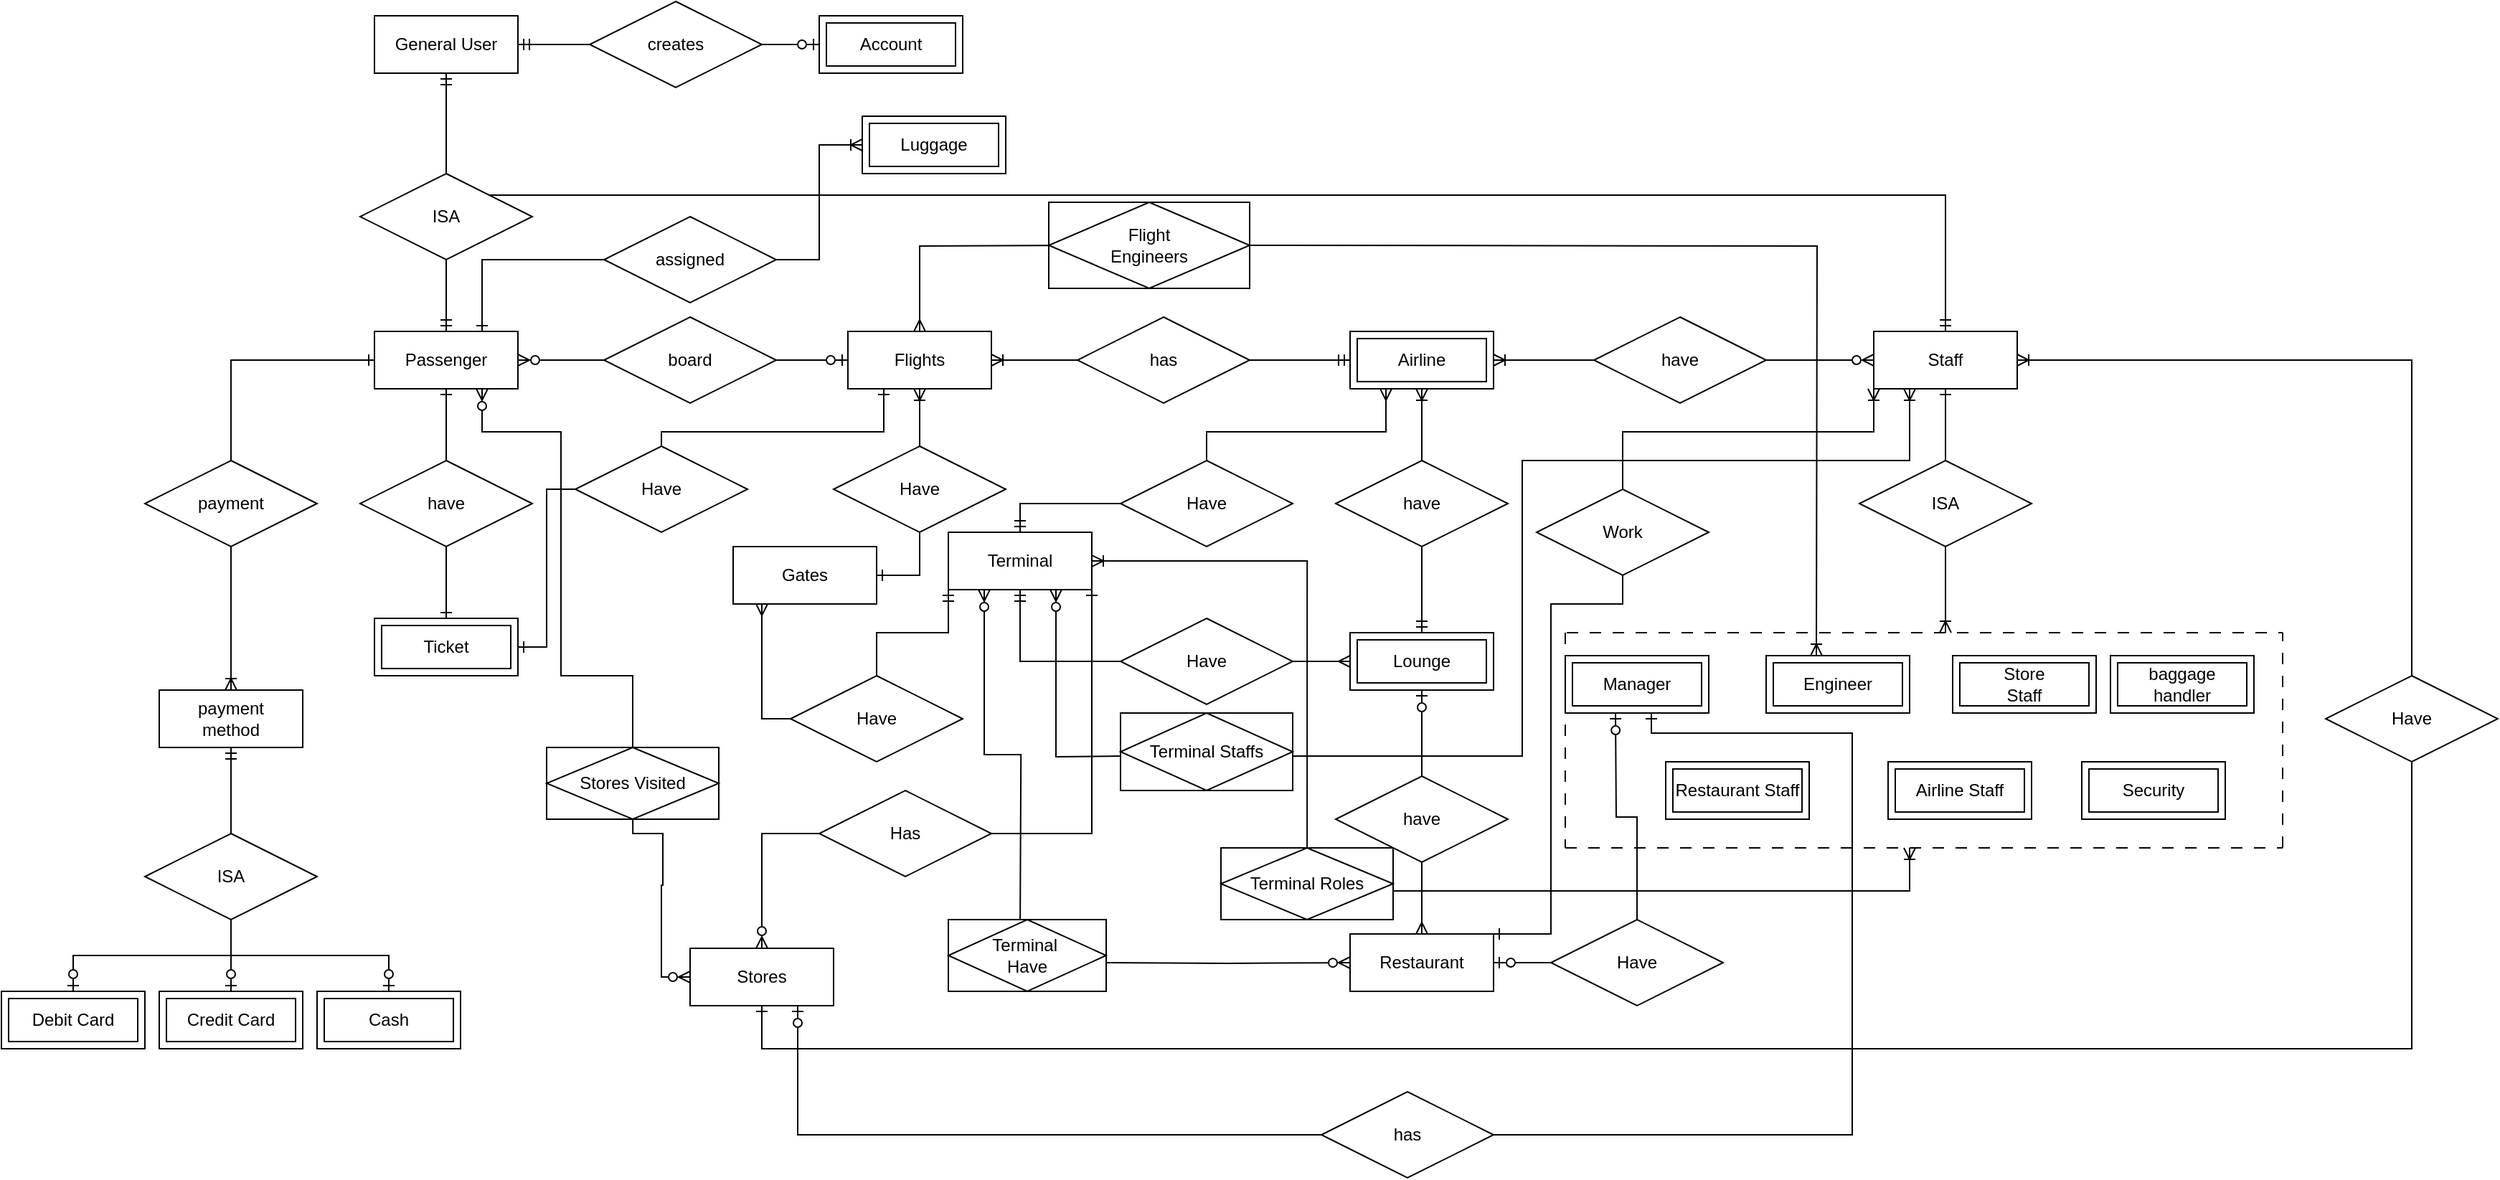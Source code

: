 <mxfile version="23.1.5" type="device">
  <diagram id="R2lEEEUBdFMjLlhIrx00" name="Page-1">
    <mxGraphModel dx="2284" dy="836" grid="1" gridSize="10" guides="1" tooltips="1" connect="1" arrows="1" fold="1" page="1" pageScale="1" pageWidth="850" pageHeight="1100" math="0" shadow="0" extFonts="Permanent Marker^https://fonts.googleapis.com/css?family=Permanent+Marker">
      <root>
        <mxCell id="0" />
        <mxCell id="1" parent="0" />
        <mxCell id="1kaRo6-smUg09pq-DXEL-1" value="General User" style="whiteSpace=wrap;html=1;align=center;" parent="1" vertex="1">
          <mxGeometry x="130" y="100" width="100" height="40" as="geometry" />
        </mxCell>
        <mxCell id="1kaRo6-smUg09pq-DXEL-4" style="edgeStyle=orthogonalEdgeStyle;rounded=0;orthogonalLoop=1;jettySize=auto;html=1;entryX=0;entryY=0.5;entryDx=0;entryDy=0;endArrow=ERzeroToOne;endFill=0;" parent="1" source="1kaRo6-smUg09pq-DXEL-2" target="1kaRo6-smUg09pq-DXEL-3" edge="1">
          <mxGeometry relative="1" as="geometry" />
        </mxCell>
        <mxCell id="1kaRo6-smUg09pq-DXEL-5" style="edgeStyle=orthogonalEdgeStyle;rounded=0;orthogonalLoop=1;jettySize=auto;html=1;endArrow=ERmandOne;endFill=0;" parent="1" source="1kaRo6-smUg09pq-DXEL-2" target="1kaRo6-smUg09pq-DXEL-1" edge="1">
          <mxGeometry relative="1" as="geometry" />
        </mxCell>
        <mxCell id="1kaRo6-smUg09pq-DXEL-2" value="creates" style="shape=rhombus;perimeter=rhombusPerimeter;whiteSpace=wrap;html=1;align=center;" parent="1" vertex="1">
          <mxGeometry x="280" y="90" width="120" height="60" as="geometry" />
        </mxCell>
        <mxCell id="1kaRo6-smUg09pq-DXEL-3" value="Account" style="shape=ext;margin=3;double=1;whiteSpace=wrap;html=1;align=center;" parent="1" vertex="1">
          <mxGeometry x="440" y="100" width="100" height="40" as="geometry" />
        </mxCell>
        <mxCell id="1kaRo6-smUg09pq-DXEL-8" style="edgeStyle=orthogonalEdgeStyle;rounded=0;orthogonalLoop=1;jettySize=auto;html=1;entryX=0.5;entryY=1;entryDx=0;entryDy=0;endArrow=ERmandOne;endFill=0;" parent="1" source="1kaRo6-smUg09pq-DXEL-6" target="1kaRo6-smUg09pq-DXEL-1" edge="1">
          <mxGeometry relative="1" as="geometry" />
        </mxCell>
        <mxCell id="1kaRo6-smUg09pq-DXEL-9" style="edgeStyle=orthogonalEdgeStyle;rounded=0;orthogonalLoop=1;jettySize=auto;html=1;entryX=0.5;entryY=0;entryDx=0;entryDy=0;endArrow=ERmandOne;endFill=0;" parent="1" source="1kaRo6-smUg09pq-DXEL-6" target="1kaRo6-smUg09pq-DXEL-7" edge="1">
          <mxGeometry relative="1" as="geometry" />
        </mxCell>
        <mxCell id="pNier6nQXMxlp8LnyIrU-92" style="edgeStyle=orthogonalEdgeStyle;rounded=0;orthogonalLoop=1;jettySize=auto;html=1;entryX=0.5;entryY=0;entryDx=0;entryDy=0;endArrow=ERmandOne;endFill=0;exitX=1;exitY=0;exitDx=0;exitDy=0;" parent="1" source="1kaRo6-smUg09pq-DXEL-6" target="pNier6nQXMxlp8LnyIrU-38" edge="1">
          <mxGeometry relative="1" as="geometry" />
        </mxCell>
        <mxCell id="1kaRo6-smUg09pq-DXEL-6" value="ISA" style="shape=rhombus;perimeter=rhombusPerimeter;whiteSpace=wrap;html=1;align=center;" parent="1" vertex="1">
          <mxGeometry x="120" y="210" width="120" height="60" as="geometry" />
        </mxCell>
        <mxCell id="1kaRo6-smUg09pq-DXEL-7" value="Passenger" style="whiteSpace=wrap;html=1;align=center;" parent="1" vertex="1">
          <mxGeometry x="130" y="320" width="100" height="40" as="geometry" />
        </mxCell>
        <mxCell id="pNier6nQXMxlp8LnyIrU-7" style="edgeStyle=orthogonalEdgeStyle;rounded=0;orthogonalLoop=1;jettySize=auto;html=1;entryX=0.5;entryY=0;entryDx=0;entryDy=0;endArrow=ERone;endFill=0;" parent="1" source="pNier6nQXMxlp8LnyIrU-4" target="0zgWi_-FAmYGlkSNazu4-1" edge="1">
          <mxGeometry relative="1" as="geometry">
            <mxPoint x="180" y="520" as="targetPoint" />
          </mxGeometry>
        </mxCell>
        <mxCell id="pNier6nQXMxlp8LnyIrU-8" value="" style="edgeStyle=orthogonalEdgeStyle;rounded=0;orthogonalLoop=1;jettySize=auto;html=1;endArrow=ERone;endFill=0;" parent="1" source="pNier6nQXMxlp8LnyIrU-4" target="1kaRo6-smUg09pq-DXEL-7" edge="1">
          <mxGeometry relative="1" as="geometry" />
        </mxCell>
        <mxCell id="pNier6nQXMxlp8LnyIrU-4" value="have" style="shape=rhombus;perimeter=rhombusPerimeter;whiteSpace=wrap;html=1;align=center;" parent="1" vertex="1">
          <mxGeometry x="120" y="410" width="120" height="60" as="geometry" />
        </mxCell>
        <mxCell id="pNier6nQXMxlp8LnyIrU-12" style="edgeStyle=orthogonalEdgeStyle;rounded=0;orthogonalLoop=1;jettySize=auto;html=1;endArrow=ERzeroToMany;endFill=0;" parent="1" source="pNier6nQXMxlp8LnyIrU-9" target="1kaRo6-smUg09pq-DXEL-7" edge="1">
          <mxGeometry relative="1" as="geometry" />
        </mxCell>
        <mxCell id="pNier6nQXMxlp8LnyIrU-13" style="edgeStyle=orthogonalEdgeStyle;rounded=0;orthogonalLoop=1;jettySize=auto;html=1;endArrow=ERzeroToOne;endFill=0;" parent="1" source="pNier6nQXMxlp8LnyIrU-9" target="pNier6nQXMxlp8LnyIrU-10" edge="1">
          <mxGeometry relative="1" as="geometry" />
        </mxCell>
        <mxCell id="pNier6nQXMxlp8LnyIrU-9" value="board" style="shape=rhombus;perimeter=rhombusPerimeter;whiteSpace=wrap;html=1;align=center;" parent="1" vertex="1">
          <mxGeometry x="290" y="310" width="120" height="60" as="geometry" />
        </mxCell>
        <mxCell id="pNier6nQXMxlp8LnyIrU-10" value="Flights" style="whiteSpace=wrap;html=1;align=center;" parent="1" vertex="1">
          <mxGeometry x="460" y="320" width="100" height="40" as="geometry" />
        </mxCell>
        <mxCell id="pNier6nQXMxlp8LnyIrU-17" style="edgeStyle=orthogonalEdgeStyle;rounded=0;orthogonalLoop=1;jettySize=auto;html=1;entryX=1;entryY=0.5;entryDx=0;entryDy=0;endArrow=ERoneToMany;endFill=0;" parent="1" source="pNier6nQXMxlp8LnyIrU-14" target="pNier6nQXMxlp8LnyIrU-10" edge="1">
          <mxGeometry relative="1" as="geometry" />
        </mxCell>
        <mxCell id="pNier6nQXMxlp8LnyIrU-18" style="edgeStyle=orthogonalEdgeStyle;rounded=0;orthogonalLoop=1;jettySize=auto;html=1;entryX=0;entryY=0.5;entryDx=0;entryDy=0;endArrow=ERmandOne;endFill=0;" parent="1" source="pNier6nQXMxlp8LnyIrU-14" edge="1">
          <mxGeometry relative="1" as="geometry">
            <mxPoint x="810" y="340.0" as="targetPoint" />
          </mxGeometry>
        </mxCell>
        <mxCell id="pNier6nQXMxlp8LnyIrU-14" value="has" style="shape=rhombus;perimeter=rhombusPerimeter;whiteSpace=wrap;html=1;align=center;" parent="1" vertex="1">
          <mxGeometry x="620" y="310" width="120" height="60" as="geometry" />
        </mxCell>
        <mxCell id="pNier6nQXMxlp8LnyIrU-20" value="" style="edgeStyle=orthogonalEdgeStyle;rounded=0;orthogonalLoop=1;jettySize=auto;html=1;endArrow=ERoneToMany;endFill=0;" parent="1" source="pNier6nQXMxlp8LnyIrU-19" edge="1">
          <mxGeometry relative="1" as="geometry">
            <mxPoint x="860" y="360.0" as="targetPoint" />
          </mxGeometry>
        </mxCell>
        <mxCell id="pNier6nQXMxlp8LnyIrU-22" value="" style="edgeStyle=orthogonalEdgeStyle;rounded=0;orthogonalLoop=1;jettySize=auto;html=1;endArrow=ERmandOne;endFill=0;" parent="1" source="pNier6nQXMxlp8LnyIrU-19" edge="1">
          <mxGeometry relative="1" as="geometry">
            <mxPoint x="860" y="530.0" as="targetPoint" />
          </mxGeometry>
        </mxCell>
        <mxCell id="pNier6nQXMxlp8LnyIrU-19" value="have" style="shape=rhombus;perimeter=rhombusPerimeter;whiteSpace=wrap;html=1;align=center;" parent="1" vertex="1">
          <mxGeometry x="800" y="410" width="120" height="60" as="geometry" />
        </mxCell>
        <mxCell id="pNier6nQXMxlp8LnyIrU-40" style="edgeStyle=orthogonalEdgeStyle;rounded=0;orthogonalLoop=1;jettySize=auto;html=1;endArrow=ERoneToMany;endFill=0;" parent="1" source="pNier6nQXMxlp8LnyIrU-37" edge="1">
          <mxGeometry relative="1" as="geometry">
            <mxPoint x="910" y="340.0" as="targetPoint" />
          </mxGeometry>
        </mxCell>
        <mxCell id="pNier6nQXMxlp8LnyIrU-42" style="edgeStyle=orthogonalEdgeStyle;rounded=0;orthogonalLoop=1;jettySize=auto;html=1;entryX=0;entryY=0.5;entryDx=0;entryDy=0;endArrow=ERzeroToMany;endFill=0;" parent="1" source="pNier6nQXMxlp8LnyIrU-37" target="pNier6nQXMxlp8LnyIrU-38" edge="1">
          <mxGeometry relative="1" as="geometry" />
        </mxCell>
        <mxCell id="pNier6nQXMxlp8LnyIrU-37" value="have" style="shape=rhombus;perimeter=rhombusPerimeter;whiteSpace=wrap;html=1;align=center;" parent="1" vertex="1">
          <mxGeometry x="980" y="310" width="120" height="60" as="geometry" />
        </mxCell>
        <mxCell id="pNier6nQXMxlp8LnyIrU-38" value="Staff" style="whiteSpace=wrap;html=1;align=center;" parent="1" vertex="1">
          <mxGeometry x="1175" y="320" width="100" height="40" as="geometry" />
        </mxCell>
        <mxCell id="pNier6nQXMxlp8LnyIrU-48" style="edgeStyle=orthogonalEdgeStyle;rounded=0;orthogonalLoop=1;jettySize=auto;html=1;endArrow=ERone;endFill=0;" parent="1" source="pNier6nQXMxlp8LnyIrU-41" target="pNier6nQXMxlp8LnyIrU-38" edge="1">
          <mxGeometry relative="1" as="geometry" />
        </mxCell>
        <mxCell id="pNier6nQXMxlp8LnyIrU-143" style="edgeStyle=orthogonalEdgeStyle;rounded=0;orthogonalLoop=1;jettySize=auto;html=1;endArrow=ERoneToMany;endFill=0;" parent="1" source="pNier6nQXMxlp8LnyIrU-41" edge="1">
          <mxGeometry relative="1" as="geometry">
            <mxPoint x="1225" y="530" as="targetPoint" />
          </mxGeometry>
        </mxCell>
        <mxCell id="pNier6nQXMxlp8LnyIrU-41" value="ISA" style="shape=rhombus;perimeter=rhombusPerimeter;whiteSpace=wrap;html=1;align=center;" parent="1" vertex="1">
          <mxGeometry x="1165" y="410" width="120" height="60" as="geometry" />
        </mxCell>
        <mxCell id="pNier6nQXMxlp8LnyIrU-65" style="edgeStyle=orthogonalEdgeStyle;rounded=0;orthogonalLoop=1;jettySize=auto;html=1;exitX=0.5;exitY=1;exitDx=0;exitDy=0;" parent="1" edge="1">
          <mxGeometry relative="1" as="geometry">
            <mxPoint x="1280" y="586" as="sourcePoint" />
            <mxPoint x="1280" y="586" as="targetPoint" />
          </mxGeometry>
        </mxCell>
        <mxCell id="pNier6nQXMxlp8LnyIrU-74" value="" style="endArrow=none;html=1;rounded=0;dashed=1;strokeColor=default;strokeWidth=1;dashPattern=8 8;" parent="1" edge="1">
          <mxGeometry relative="1" as="geometry">
            <mxPoint x="961" y="530" as="sourcePoint" />
            <mxPoint x="1460" y="530" as="targetPoint" />
          </mxGeometry>
        </mxCell>
        <mxCell id="pNier6nQXMxlp8LnyIrU-76" value="" style="endArrow=none;html=1;rounded=0;dashed=1;dashPattern=8 8;" parent="1" edge="1">
          <mxGeometry relative="1" as="geometry">
            <mxPoint x="1460" y="680" as="sourcePoint" />
            <mxPoint x="1460" y="530" as="targetPoint" />
          </mxGeometry>
        </mxCell>
        <mxCell id="pNier6nQXMxlp8LnyIrU-79" value="" style="endArrow=none;html=1;rounded=0;dashed=1;dashPattern=8 8;" parent="1" edge="1">
          <mxGeometry relative="1" as="geometry">
            <mxPoint x="960" y="680" as="sourcePoint" />
            <mxPoint x="1460" y="680" as="targetPoint" />
          </mxGeometry>
        </mxCell>
        <mxCell id="pNier6nQXMxlp8LnyIrU-80" value="" style="endArrow=none;html=1;rounded=0;dashed=1;dashPattern=8 8;" parent="1" edge="1">
          <mxGeometry relative="1" as="geometry">
            <mxPoint x="960" y="530" as="sourcePoint" />
            <mxPoint x="960" y="680" as="targetPoint" />
          </mxGeometry>
        </mxCell>
        <mxCell id="pNier6nQXMxlp8LnyIrU-86" value="Restaurant" style="whiteSpace=wrap;html=1;align=center;" parent="1" vertex="1">
          <mxGeometry x="810" y="740" width="100" height="40" as="geometry" />
        </mxCell>
        <mxCell id="pNier6nQXMxlp8LnyIrU-114" style="edgeStyle=orthogonalEdgeStyle;rounded=0;orthogonalLoop=1;jettySize=auto;html=1;entryX=0.5;entryY=1;entryDx=0;entryDy=0;endArrow=ERzeroToOne;endFill=0;" parent="1" source="pNier6nQXMxlp8LnyIrU-87" edge="1">
          <mxGeometry relative="1" as="geometry">
            <mxPoint x="860" y="570.0" as="targetPoint" />
          </mxGeometry>
        </mxCell>
        <mxCell id="pNier6nQXMxlp8LnyIrU-115" style="edgeStyle=orthogonalEdgeStyle;rounded=0;orthogonalLoop=1;jettySize=auto;html=1;entryX=0.5;entryY=0;entryDx=0;entryDy=0;endArrow=ERmany;endFill=0;" parent="1" source="pNier6nQXMxlp8LnyIrU-87" target="pNier6nQXMxlp8LnyIrU-86" edge="1">
          <mxGeometry relative="1" as="geometry" />
        </mxCell>
        <mxCell id="pNier6nQXMxlp8LnyIrU-87" value="have" style="shape=rhombus;perimeter=rhombusPerimeter;whiteSpace=wrap;html=1;align=center;" parent="1" vertex="1">
          <mxGeometry x="800" y="630" width="120" height="60" as="geometry" />
        </mxCell>
        <mxCell id="pNier6nQXMxlp8LnyIrU-88" value="Terminal" style="whiteSpace=wrap;html=1;align=center;" parent="1" vertex="1">
          <mxGeometry x="530" y="460" width="100" height="40" as="geometry" />
        </mxCell>
        <mxCell id="pNier6nQXMxlp8LnyIrU-90" style="edgeStyle=orthogonalEdgeStyle;rounded=0;orthogonalLoop=1;jettySize=auto;html=1;entryX=0.5;entryY=0;entryDx=0;entryDy=0;endArrow=ERmandOne;endFill=0;" parent="1" source="pNier6nQXMxlp8LnyIrU-89" target="pNier6nQXMxlp8LnyIrU-88" edge="1">
          <mxGeometry relative="1" as="geometry" />
        </mxCell>
        <mxCell id="pNier6nQXMxlp8LnyIrU-91" style="edgeStyle=orthogonalEdgeStyle;rounded=0;orthogonalLoop=1;jettySize=auto;html=1;entryX=0.25;entryY=1;entryDx=0;entryDy=0;endArrow=ERmany;endFill=0;exitX=0.5;exitY=0;exitDx=0;exitDy=0;" parent="1" source="pNier6nQXMxlp8LnyIrU-89" edge="1">
          <mxGeometry relative="1" as="geometry">
            <Array as="points">
              <mxPoint x="710" y="390" />
              <mxPoint x="835" y="390" />
            </Array>
            <mxPoint x="835" y="360.0" as="targetPoint" />
          </mxGeometry>
        </mxCell>
        <mxCell id="pNier6nQXMxlp8LnyIrU-89" value="Have" style="shape=rhombus;perimeter=rhombusPerimeter;whiteSpace=wrap;html=1;align=center;" parent="1" vertex="1">
          <mxGeometry x="650" y="410" width="120" height="60" as="geometry" />
        </mxCell>
        <mxCell id="pNier6nQXMxlp8LnyIrU-94" style="edgeStyle=orthogonalEdgeStyle;rounded=0;orthogonalLoop=1;jettySize=auto;html=1;exitX=0;exitY=0.5;exitDx=0;exitDy=0;endArrow=ERone;endFill=0;" parent="1" source="pNier6nQXMxlp8LnyIrU-93" edge="1">
          <mxGeometry relative="1" as="geometry">
            <mxPoint x="130" y="340" as="targetPoint" />
            <Array as="points">
              <mxPoint x="30" y="420" />
              <mxPoint x="30" y="340" />
              <mxPoint x="205" y="340" />
            </Array>
          </mxGeometry>
        </mxCell>
        <mxCell id="pNier6nQXMxlp8LnyIrU-95" style="edgeStyle=orthogonalEdgeStyle;rounded=0;orthogonalLoop=1;jettySize=auto;html=1;endArrow=ERoneToMany;endFill=0;" parent="1" source="pNier6nQXMxlp8LnyIrU-93" target="pNier6nQXMxlp8LnyIrU-96" edge="1">
          <mxGeometry relative="1" as="geometry">
            <mxPoint x="350" y="530.0" as="targetPoint" />
          </mxGeometry>
        </mxCell>
        <mxCell id="pNier6nQXMxlp8LnyIrU-93" value="payment" style="shape=rhombus;perimeter=rhombusPerimeter;whiteSpace=wrap;html=1;align=center;" parent="1" vertex="1">
          <mxGeometry x="-30" y="410" width="120" height="60" as="geometry" />
        </mxCell>
        <mxCell id="pNier6nQXMxlp8LnyIrU-96" value="payment&lt;br&gt;method" style="whiteSpace=wrap;html=1;align=center;" parent="1" vertex="1">
          <mxGeometry x="-20" y="570.0" width="100" height="40" as="geometry" />
        </mxCell>
        <mxCell id="pNier6nQXMxlp8LnyIrU-98" value="" style="edgeStyle=orthogonalEdgeStyle;rounded=0;orthogonalLoop=1;jettySize=auto;html=1;endArrow=ERmandOne;endFill=0;" parent="1" source="pNier6nQXMxlp8LnyIrU-97" target="pNier6nQXMxlp8LnyIrU-96" edge="1">
          <mxGeometry relative="1" as="geometry" />
        </mxCell>
        <mxCell id="pNier6nQXMxlp8LnyIrU-101" style="edgeStyle=orthogonalEdgeStyle;rounded=0;orthogonalLoop=1;jettySize=auto;html=1;entryX=0.5;entryY=0;entryDx=0;entryDy=0;endArrow=ERzeroToOne;endFill=0;" parent="1" source="pNier6nQXMxlp8LnyIrU-97" target="pNier6nQXMxlp8LnyIrU-99" edge="1">
          <mxGeometry relative="1" as="geometry" />
        </mxCell>
        <mxCell id="pNier6nQXMxlp8LnyIrU-103" style="edgeStyle=orthogonalEdgeStyle;rounded=0;orthogonalLoop=1;jettySize=auto;html=1;endArrow=ERzeroToOne;endFill=0;" parent="1" source="pNier6nQXMxlp8LnyIrU-97" target="pNier6nQXMxlp8LnyIrU-102" edge="1">
          <mxGeometry relative="1" as="geometry" />
        </mxCell>
        <mxCell id="pNier6nQXMxlp8LnyIrU-109" style="edgeStyle=orthogonalEdgeStyle;rounded=0;orthogonalLoop=1;jettySize=auto;html=1;endArrow=ERzeroToOne;endFill=0;" parent="1" source="pNier6nQXMxlp8LnyIrU-97" target="pNier6nQXMxlp8LnyIrU-110" edge="1">
          <mxGeometry relative="1" as="geometry">
            <mxPoint x="210" y="720" as="targetPoint" />
          </mxGeometry>
        </mxCell>
        <mxCell id="pNier6nQXMxlp8LnyIrU-97" value="ISA" style="shape=rhombus;perimeter=rhombusPerimeter;whiteSpace=wrap;html=1;align=center;" parent="1" vertex="1">
          <mxGeometry x="-30" y="670" width="120" height="60" as="geometry" />
        </mxCell>
        <mxCell id="pNier6nQXMxlp8LnyIrU-99" value="Cash" style="shape=ext;margin=3;double=1;whiteSpace=wrap;html=1;align=center;" parent="1" vertex="1">
          <mxGeometry x="90" y="780" width="100" height="40" as="geometry" />
        </mxCell>
        <mxCell id="pNier6nQXMxlp8LnyIrU-102" value="Credit Card" style="shape=ext;margin=3;double=1;whiteSpace=wrap;html=1;align=center;" parent="1" vertex="1">
          <mxGeometry x="-20" y="780" width="100" height="40" as="geometry" />
        </mxCell>
        <mxCell id="pNier6nQXMxlp8LnyIrU-110" value="Debit Card" style="shape=ext;margin=3;double=1;whiteSpace=wrap;html=1;align=center;" parent="1" vertex="1">
          <mxGeometry x="-130" y="780" width="100" height="40" as="geometry" />
        </mxCell>
        <mxCell id="pNier6nQXMxlp8LnyIrU-112" style="edgeStyle=orthogonalEdgeStyle;rounded=0;orthogonalLoop=1;jettySize=auto;html=1;endArrow=ERmandOne;endFill=0;" parent="1" source="pNier6nQXMxlp8LnyIrU-111" target="pNier6nQXMxlp8LnyIrU-88" edge="1">
          <mxGeometry relative="1" as="geometry" />
        </mxCell>
        <mxCell id="pNier6nQXMxlp8LnyIrU-113" style="edgeStyle=orthogonalEdgeStyle;rounded=0;orthogonalLoop=1;jettySize=auto;html=1;entryX=0;entryY=0.5;entryDx=0;entryDy=0;endArrow=ERmany;endFill=0;" parent="1" source="pNier6nQXMxlp8LnyIrU-111" edge="1">
          <mxGeometry relative="1" as="geometry">
            <mxPoint x="810" y="550.0" as="targetPoint" />
          </mxGeometry>
        </mxCell>
        <mxCell id="pNier6nQXMxlp8LnyIrU-111" value="Have" style="shape=rhombus;perimeter=rhombusPerimeter;whiteSpace=wrap;html=1;align=center;" parent="1" vertex="1">
          <mxGeometry x="650" y="520" width="120" height="60" as="geometry" />
        </mxCell>
        <mxCell id="pNier6nQXMxlp8LnyIrU-120" style="edgeStyle=orthogonalEdgeStyle;rounded=0;orthogonalLoop=1;jettySize=auto;html=1;entryX=0.75;entryY=1;entryDx=0;entryDy=0;endArrow=ERzeroToMany;endFill=0;" parent="1" target="pNier6nQXMxlp8LnyIrU-88" edge="1">
          <mxGeometry relative="1" as="geometry">
            <mxPoint x="650" y="616" as="sourcePoint" />
          </mxGeometry>
        </mxCell>
        <mxCell id="pNier6nQXMxlp8LnyIrU-122" style="edgeStyle=orthogonalEdgeStyle;rounded=0;orthogonalLoop=1;jettySize=auto;html=1;entryX=0.25;entryY=1;entryDx=0;entryDy=0;endArrow=ERoneToMany;endFill=0;" parent="1" target="pNier6nQXMxlp8LnyIrU-38" edge="1">
          <mxGeometry relative="1" as="geometry">
            <Array as="points">
              <mxPoint x="930" y="616" />
              <mxPoint x="930" y="410" />
              <mxPoint x="1200" y="410" />
            </Array>
            <mxPoint x="770" y="616" as="sourcePoint" />
          </mxGeometry>
        </mxCell>
        <mxCell id="pNier6nQXMxlp8LnyIrU-125" style="edgeStyle=orthogonalEdgeStyle;rounded=0;orthogonalLoop=1;jettySize=auto;html=1;endArrow=ERmany;endFill=0;exitX=0;exitY=0.5;exitDx=0;exitDy=0;" parent="1" source="pNier6nQXMxlp8LnyIrU-123" target="pNier6nQXMxlp8LnyIrU-126" edge="1">
          <mxGeometry relative="1" as="geometry">
            <mxPoint x="550" y="800" as="targetPoint" />
            <Array as="points">
              <mxPoint x="400" y="590" />
            </Array>
          </mxGeometry>
        </mxCell>
        <mxCell id="pNier6nQXMxlp8LnyIrU-127" style="edgeStyle=orthogonalEdgeStyle;rounded=0;orthogonalLoop=1;jettySize=auto;html=1;endArrow=ERmandOne;endFill=0;exitX=0.5;exitY=0;exitDx=0;exitDy=0;" parent="1" source="pNier6nQXMxlp8LnyIrU-123" edge="1">
          <mxGeometry relative="1" as="geometry">
            <mxPoint x="530" y="500" as="targetPoint" />
            <Array as="points">
              <mxPoint x="480" y="530" />
              <mxPoint x="530" y="530" />
            </Array>
          </mxGeometry>
        </mxCell>
        <mxCell id="pNier6nQXMxlp8LnyIrU-123" value="Have" style="shape=rhombus;perimeter=rhombusPerimeter;whiteSpace=wrap;html=1;align=center;" parent="1" vertex="1">
          <mxGeometry x="420" y="560" width="120" height="60" as="geometry" />
        </mxCell>
        <mxCell id="pNier6nQXMxlp8LnyIrU-126" value="Gates" style="whiteSpace=wrap;html=1;align=center;" parent="1" vertex="1">
          <mxGeometry x="380" y="470" width="100" height="40" as="geometry" />
        </mxCell>
        <mxCell id="pNier6nQXMxlp8LnyIrU-131" style="edgeStyle=orthogonalEdgeStyle;rounded=0;orthogonalLoop=1;jettySize=auto;html=1;endArrow=ERoneToMany;endFill=0;" parent="1" source="pNier6nQXMxlp8LnyIrU-128" target="pNier6nQXMxlp8LnyIrU-10" edge="1">
          <mxGeometry relative="1" as="geometry" />
        </mxCell>
        <mxCell id="pNier6nQXMxlp8LnyIrU-132" style="edgeStyle=orthogonalEdgeStyle;rounded=0;orthogonalLoop=1;jettySize=auto;html=1;entryX=1;entryY=0.5;entryDx=0;entryDy=0;endArrow=ERone;endFill=0;" parent="1" source="pNier6nQXMxlp8LnyIrU-128" target="pNier6nQXMxlp8LnyIrU-126" edge="1">
          <mxGeometry relative="1" as="geometry" />
        </mxCell>
        <mxCell id="pNier6nQXMxlp8LnyIrU-128" value="Have" style="shape=rhombus;perimeter=rhombusPerimeter;whiteSpace=wrap;html=1;align=center;" parent="1" vertex="1">
          <mxGeometry x="450" y="400" width="120" height="60" as="geometry" />
        </mxCell>
        <mxCell id="pNier6nQXMxlp8LnyIrU-137" style="edgeStyle=orthogonalEdgeStyle;rounded=0;orthogonalLoop=1;jettySize=auto;html=1;entryX=0.25;entryY=1;entryDx=0;entryDy=0;endArrow=ERone;endFill=0;exitX=0.5;exitY=0;exitDx=0;exitDy=0;" parent="1" source="pNier6nQXMxlp8LnyIrU-136" target="pNier6nQXMxlp8LnyIrU-10" edge="1">
          <mxGeometry relative="1" as="geometry">
            <mxPoint x="350" y="390" as="sourcePoint" />
            <Array as="points">
              <mxPoint x="330" y="390" />
              <mxPoint x="485" y="390" />
            </Array>
          </mxGeometry>
        </mxCell>
        <mxCell id="pNier6nQXMxlp8LnyIrU-138" style="edgeStyle=orthogonalEdgeStyle;rounded=0;orthogonalLoop=1;jettySize=auto;html=1;entryX=1;entryY=0.5;entryDx=0;entryDy=0;endArrow=ERone;endFill=0;" parent="1" source="pNier6nQXMxlp8LnyIrU-136" target="0zgWi_-FAmYGlkSNazu4-1" edge="1">
          <mxGeometry relative="1" as="geometry">
            <mxPoint x="230" y="540" as="targetPoint" />
          </mxGeometry>
        </mxCell>
        <mxCell id="pNier6nQXMxlp8LnyIrU-136" value="Have" style="shape=rhombus;perimeter=rhombusPerimeter;whiteSpace=wrap;html=1;align=center;" parent="1" vertex="1">
          <mxGeometry x="270" y="400" width="120" height="60" as="geometry" />
        </mxCell>
        <mxCell id="pNier6nQXMxlp8LnyIrU-141" style="edgeStyle=orthogonalEdgeStyle;rounded=0;orthogonalLoop=1;jettySize=auto;html=1;endArrow=ERoneToMany;endFill=0;" parent="1" edge="1">
          <mxGeometry relative="1" as="geometry">
            <mxPoint x="1200" y="680" as="targetPoint" />
            <Array as="points">
              <mxPoint x="1200" y="710" />
            </Array>
            <mxPoint x="840.0" y="710.0" as="sourcePoint" />
          </mxGeometry>
        </mxCell>
        <mxCell id="pNier6nQXMxlp8LnyIrU-142" style="edgeStyle=orthogonalEdgeStyle;rounded=0;orthogonalLoop=1;jettySize=auto;html=1;entryX=1;entryY=0.5;entryDx=0;entryDy=0;endArrow=ERoneToMany;endFill=0;" parent="1" target="pNier6nQXMxlp8LnyIrU-88" edge="1">
          <mxGeometry relative="1" as="geometry">
            <Array as="points">
              <mxPoint x="780" y="480" />
            </Array>
            <mxPoint x="780.059" y="680.029" as="sourcePoint" />
          </mxGeometry>
        </mxCell>
        <mxCell id="pNier6nQXMxlp8LnyIrU-147" style="edgeStyle=orthogonalEdgeStyle;rounded=0;orthogonalLoop=1;jettySize=auto;html=1;entryX=0.25;entryY=1;entryDx=0;entryDy=0;endArrow=ERzeroToOne;endFill=0;" parent="1" source="pNier6nQXMxlp8LnyIrU-144" edge="1">
          <mxGeometry relative="1" as="geometry">
            <mxPoint x="995" y="586" as="targetPoint" />
          </mxGeometry>
        </mxCell>
        <mxCell id="pNier6nQXMxlp8LnyIrU-148" style="edgeStyle=orthogonalEdgeStyle;rounded=0;orthogonalLoop=1;jettySize=auto;html=1;entryX=1;entryY=0.5;entryDx=0;entryDy=0;endArrow=ERzeroToOne;endFill=0;" parent="1" source="pNier6nQXMxlp8LnyIrU-144" target="pNier6nQXMxlp8LnyIrU-86" edge="1">
          <mxGeometry relative="1" as="geometry" />
        </mxCell>
        <mxCell id="pNier6nQXMxlp8LnyIrU-144" value="Have" style="shape=rhombus;perimeter=rhombusPerimeter;whiteSpace=wrap;html=1;align=center;" parent="1" vertex="1">
          <mxGeometry x="950" y="730" width="120" height="60" as="geometry" />
        </mxCell>
        <mxCell id="pNier6nQXMxlp8LnyIrU-150" style="edgeStyle=orthogonalEdgeStyle;rounded=0;orthogonalLoop=1;jettySize=auto;html=1;entryX=0.25;entryY=1;entryDx=0;entryDy=0;endArrow=ERzeroToMany;endFill=0;" parent="1" target="pNier6nQXMxlp8LnyIrU-88" edge="1">
          <mxGeometry relative="1" as="geometry">
            <mxPoint x="580.059" y="730.029" as="sourcePoint" />
          </mxGeometry>
        </mxCell>
        <mxCell id="pNier6nQXMxlp8LnyIrU-151" style="edgeStyle=orthogonalEdgeStyle;rounded=0;orthogonalLoop=1;jettySize=auto;html=1;endArrow=ERzeroToMany;endFill=0;" parent="1" target="pNier6nQXMxlp8LnyIrU-86" edge="1">
          <mxGeometry relative="1" as="geometry">
            <mxPoint x="640" y="760.0" as="sourcePoint" />
          </mxGeometry>
        </mxCell>
        <mxCell id="pNier6nQXMxlp8LnyIrU-153" style="edgeStyle=orthogonalEdgeStyle;rounded=0;orthogonalLoop=1;jettySize=auto;html=1;entryX=1;entryY=1;entryDx=0;entryDy=0;endArrow=ERone;endFill=0;" parent="1" source="pNier6nQXMxlp8LnyIrU-152" target="pNier6nQXMxlp8LnyIrU-88" edge="1">
          <mxGeometry relative="1" as="geometry">
            <Array as="points">
              <mxPoint x="630" y="670" />
            </Array>
          </mxGeometry>
        </mxCell>
        <mxCell id="pNier6nQXMxlp8LnyIrU-155" style="edgeStyle=orthogonalEdgeStyle;rounded=0;orthogonalLoop=1;jettySize=auto;html=1;entryX=0.5;entryY=0;entryDx=0;entryDy=0;exitX=0;exitY=0.5;exitDx=0;exitDy=0;endArrow=ERzeroToMany;endFill=0;" parent="1" source="pNier6nQXMxlp8LnyIrU-152" target="pNier6nQXMxlp8LnyIrU-154" edge="1">
          <mxGeometry relative="1" as="geometry" />
        </mxCell>
        <mxCell id="pNier6nQXMxlp8LnyIrU-152" value="Has" style="shape=rhombus;perimeter=rhombusPerimeter;whiteSpace=wrap;html=1;align=center;" parent="1" vertex="1">
          <mxGeometry x="440" y="640" width="120" height="60" as="geometry" />
        </mxCell>
        <mxCell id="pNier6nQXMxlp8LnyIrU-154" value="Stores" style="whiteSpace=wrap;html=1;align=center;" parent="1" vertex="1">
          <mxGeometry x="350" y="750" width="100" height="40" as="geometry" />
        </mxCell>
        <mxCell id="pNier6nQXMxlp8LnyIrU-157" style="edgeStyle=orthogonalEdgeStyle;rounded=0;orthogonalLoop=1;jettySize=auto;html=1;entryX=1;entryY=0.5;entryDx=0;entryDy=0;endArrow=ERoneToMany;endFill=0;" parent="1" source="pNier6nQXMxlp8LnyIrU-156" target="pNier6nQXMxlp8LnyIrU-38" edge="1">
          <mxGeometry relative="1" as="geometry">
            <Array as="points">
              <mxPoint x="1550" y="340" />
            </Array>
          </mxGeometry>
        </mxCell>
        <mxCell id="pNier6nQXMxlp8LnyIrU-158" style="edgeStyle=orthogonalEdgeStyle;rounded=0;orthogonalLoop=1;jettySize=auto;html=1;entryX=0.5;entryY=1;entryDx=0;entryDy=0;endArrow=ERone;endFill=0;" parent="1" source="pNier6nQXMxlp8LnyIrU-156" target="pNier6nQXMxlp8LnyIrU-154" edge="1">
          <mxGeometry relative="1" as="geometry">
            <mxPoint x="450" y="770" as="targetPoint" />
            <Array as="points">
              <mxPoint x="1550" y="820" />
              <mxPoint x="400" y="820" />
            </Array>
          </mxGeometry>
        </mxCell>
        <mxCell id="pNier6nQXMxlp8LnyIrU-156" value="Have" style="shape=rhombus;perimeter=rhombusPerimeter;whiteSpace=wrap;html=1;align=center;" parent="1" vertex="1">
          <mxGeometry x="1490" y="560" width="120" height="60" as="geometry" />
        </mxCell>
        <mxCell id="pNier6nQXMxlp8LnyIrU-161" style="edgeStyle=orthogonalEdgeStyle;rounded=0;orthogonalLoop=1;jettySize=auto;html=1;entryX=0;entryY=0.5;entryDx=0;entryDy=0;endArrow=ERzeroToMany;endFill=0;" parent="1" target="pNier6nQXMxlp8LnyIrU-154" edge="1">
          <mxGeometry relative="1" as="geometry">
            <mxPoint x="310.059" y="659.971" as="sourcePoint" />
            <Array as="points">
              <mxPoint x="310" y="670" />
              <mxPoint x="331" y="670" />
              <mxPoint x="331" y="706" />
              <mxPoint x="330" y="770" />
            </Array>
          </mxGeometry>
        </mxCell>
        <mxCell id="pNier6nQXMxlp8LnyIrU-163" style="edgeStyle=orthogonalEdgeStyle;rounded=0;orthogonalLoop=1;jettySize=auto;html=1;entryX=0.75;entryY=1;entryDx=0;entryDy=0;exitX=0.5;exitY=0;exitDx=0;exitDy=0;endArrow=ERzeroToMany;endFill=0;" parent="1" source="CzPzTeb5UN_BJhXmp-PE-1" target="1kaRo6-smUg09pq-DXEL-7" edge="1">
          <mxGeometry relative="1" as="geometry">
            <Array as="points">
              <mxPoint x="310" y="560" />
              <mxPoint x="260" y="560" />
              <mxPoint x="260" y="390" />
              <mxPoint x="205" y="390" />
            </Array>
            <mxPoint x="310" y="600.0" as="sourcePoint" />
          </mxGeometry>
        </mxCell>
        <mxCell id="pNier6nQXMxlp8LnyIrU-166" style="edgeStyle=orthogonalEdgeStyle;rounded=0;orthogonalLoop=1;jettySize=auto;html=1;entryX=0;entryY=0.5;entryDx=0;entryDy=0;endArrow=ERoneToMany;endFill=0;" parent="1" source="pNier6nQXMxlp8LnyIrU-164" target="pNier6nQXMxlp8LnyIrU-168" edge="1">
          <mxGeometry relative="1" as="geometry">
            <mxPoint x="460" y="270" as="targetPoint" />
          </mxGeometry>
        </mxCell>
        <mxCell id="pNier6nQXMxlp8LnyIrU-167" style="edgeStyle=orthogonalEdgeStyle;rounded=0;orthogonalLoop=1;jettySize=auto;html=1;entryX=0.75;entryY=0;entryDx=0;entryDy=0;endArrow=ERone;endFill=0;" parent="1" source="pNier6nQXMxlp8LnyIrU-164" target="1kaRo6-smUg09pq-DXEL-7" edge="1">
          <mxGeometry relative="1" as="geometry" />
        </mxCell>
        <mxCell id="pNier6nQXMxlp8LnyIrU-164" value="assigned" style="shape=rhombus;perimeter=rhombusPerimeter;whiteSpace=wrap;html=1;align=center;" parent="1" vertex="1">
          <mxGeometry x="290" y="240" width="120" height="60" as="geometry" />
        </mxCell>
        <mxCell id="pNier6nQXMxlp8LnyIrU-168" value="Luggage" style="shape=ext;margin=3;double=1;whiteSpace=wrap;html=1;align=center;" parent="1" vertex="1">
          <mxGeometry x="470" y="170" width="100" height="40" as="geometry" />
        </mxCell>
        <mxCell id="pNier6nQXMxlp8LnyIrU-171" style="edgeStyle=orthogonalEdgeStyle;rounded=0;orthogonalLoop=1;jettySize=auto;html=1;entryX=0;entryY=1;entryDx=0;entryDy=0;endArrow=ERoneToMany;endFill=0;" parent="1" source="pNier6nQXMxlp8LnyIrU-170" target="pNier6nQXMxlp8LnyIrU-38" edge="1">
          <mxGeometry relative="1" as="geometry">
            <Array as="points">
              <mxPoint x="1000" y="390" />
              <mxPoint x="1175" y="390" />
            </Array>
          </mxGeometry>
        </mxCell>
        <mxCell id="pNier6nQXMxlp8LnyIrU-172" style="edgeStyle=orthogonalEdgeStyle;rounded=0;orthogonalLoop=1;jettySize=auto;html=1;entryX=1;entryY=0;entryDx=0;entryDy=0;exitX=0.5;exitY=1;exitDx=0;exitDy=0;endArrow=ERone;endFill=0;" parent="1" source="pNier6nQXMxlp8LnyIrU-170" target="pNier6nQXMxlp8LnyIrU-86" edge="1">
          <mxGeometry relative="1" as="geometry">
            <Array as="points">
              <mxPoint x="1000" y="510" />
              <mxPoint x="950" y="510" />
              <mxPoint x="950" y="740" />
            </Array>
          </mxGeometry>
        </mxCell>
        <mxCell id="pNier6nQXMxlp8LnyIrU-170" value="Work" style="shape=rhombus;perimeter=rhombusPerimeter;whiteSpace=wrap;html=1;align=center;" parent="1" vertex="1">
          <mxGeometry x="940" y="430" width="120" height="60" as="geometry" />
        </mxCell>
        <mxCell id="pNier6nQXMxlp8LnyIrU-174" style="edgeStyle=orthogonalEdgeStyle;rounded=0;orthogonalLoop=1;jettySize=auto;html=1;entryX=0.5;entryY=0;entryDx=0;entryDy=0;endArrow=ERmany;endFill=0;" parent="1" target="pNier6nQXMxlp8LnyIrU-10" edge="1">
          <mxGeometry relative="1" as="geometry">
            <mxPoint x="620" y="260" as="sourcePoint" />
          </mxGeometry>
        </mxCell>
        <mxCell id="pNier6nQXMxlp8LnyIrU-175" style="edgeStyle=orthogonalEdgeStyle;rounded=0;orthogonalLoop=1;jettySize=auto;html=1;entryX=0.25;entryY=0;entryDx=0;entryDy=0;endArrow=ERoneToMany;endFill=0;" parent="1" edge="1">
          <mxGeometry relative="1" as="geometry">
            <mxPoint x="1135" y="546" as="targetPoint" />
            <mxPoint x="740" y="260" as="sourcePoint" />
          </mxGeometry>
        </mxCell>
        <mxCell id="pNier6nQXMxlp8LnyIrU-177" style="edgeStyle=orthogonalEdgeStyle;rounded=0;orthogonalLoop=1;jettySize=auto;html=1;entryX=0.75;entryY=1;entryDx=0;entryDy=0;endArrow=ERzeroToOne;endFill=0;" parent="1" source="pNier6nQXMxlp8LnyIrU-176" target="pNier6nQXMxlp8LnyIrU-154" edge="1">
          <mxGeometry relative="1" as="geometry" />
        </mxCell>
        <mxCell id="pNier6nQXMxlp8LnyIrU-178" style="edgeStyle=orthogonalEdgeStyle;rounded=0;orthogonalLoop=1;jettySize=auto;html=1;endArrow=ERone;endFill=0;" parent="1" source="pNier6nQXMxlp8LnyIrU-176" edge="1">
          <mxGeometry relative="1" as="geometry">
            <Array as="points">
              <mxPoint x="1160" y="880" />
              <mxPoint x="1160" y="600" />
              <mxPoint x="1020" y="600" />
            </Array>
            <mxPoint x="1020" y="586" as="targetPoint" />
          </mxGeometry>
        </mxCell>
        <mxCell id="pNier6nQXMxlp8LnyIrU-176" value="has" style="shape=rhombus;perimeter=rhombusPerimeter;whiteSpace=wrap;html=1;align=center;" parent="1" vertex="1">
          <mxGeometry x="790" y="850" width="120" height="60" as="geometry" />
        </mxCell>
        <mxCell id="CzPzTeb5UN_BJhXmp-PE-1" value="Stores Visited" style="shape=associativeEntity;whiteSpace=wrap;html=1;align=center;" parent="1" vertex="1">
          <mxGeometry x="250" y="610" width="120" height="50" as="geometry" />
        </mxCell>
        <mxCell id="CzPzTeb5UN_BJhXmp-PE-2" value="Terminal Roles" style="shape=associativeEntity;whiteSpace=wrap;html=1;align=center;" parent="1" vertex="1">
          <mxGeometry x="720" y="680" width="120" height="50" as="geometry" />
        </mxCell>
        <mxCell id="CzPzTeb5UN_BJhXmp-PE-3" value="Terminal&amp;nbsp;&lt;div&gt;Have&lt;/div&gt;" style="shape=associativeEntity;whiteSpace=wrap;html=1;align=center;" parent="1" vertex="1">
          <mxGeometry x="530" y="730" width="110" height="50" as="geometry" />
        </mxCell>
        <mxCell id="CzPzTeb5UN_BJhXmp-PE-4" value="Lounge" style="shape=ext;margin=3;double=1;whiteSpace=wrap;html=1;align=center;" parent="1" vertex="1">
          <mxGeometry x="810" y="530" width="100" height="40" as="geometry" />
        </mxCell>
        <mxCell id="CzPzTeb5UN_BJhXmp-PE-5" value="Airline" style="shape=ext;margin=3;double=1;whiteSpace=wrap;html=1;align=center;" parent="1" vertex="1">
          <mxGeometry x="810" y="320" width="100" height="40" as="geometry" />
        </mxCell>
        <mxCell id="CzPzTeb5UN_BJhXmp-PE-6" value="Terminal Staffs" style="shape=associativeEntity;whiteSpace=wrap;html=1;align=center;" parent="1" vertex="1">
          <mxGeometry x="650" y="586" width="120" height="54" as="geometry" />
        </mxCell>
        <mxCell id="0zgWi_-FAmYGlkSNazu4-1" value="Ticket" style="shape=ext;margin=3;double=1;whiteSpace=wrap;html=1;align=center;" parent="1" vertex="1">
          <mxGeometry x="130" y="520" width="100" height="40" as="geometry" />
        </mxCell>
        <mxCell id="0zgWi_-FAmYGlkSNazu4-2" value="Airline Staff" style="shape=ext;margin=3;double=1;whiteSpace=wrap;html=1;align=center;" parent="1" vertex="1">
          <mxGeometry x="1185" y="620" width="100" height="40" as="geometry" />
        </mxCell>
        <mxCell id="0zgWi_-FAmYGlkSNazu4-3" value="Manager" style="shape=ext;margin=3;double=1;whiteSpace=wrap;html=1;align=center;" parent="1" vertex="1">
          <mxGeometry x="960" y="546" width="100" height="40" as="geometry" />
        </mxCell>
        <mxCell id="0zgWi_-FAmYGlkSNazu4-4" value="Restaurant Staff" style="shape=ext;margin=3;double=1;whiteSpace=wrap;html=1;align=center;" parent="1" vertex="1">
          <mxGeometry x="1030" y="620" width="100" height="40" as="geometry" />
        </mxCell>
        <mxCell id="0zgWi_-FAmYGlkSNazu4-5" value="Security" style="shape=ext;margin=3;double=1;whiteSpace=wrap;html=1;align=center;" parent="1" vertex="1">
          <mxGeometry x="1320" y="620" width="100" height="40" as="geometry" />
        </mxCell>
        <mxCell id="0zgWi_-FAmYGlkSNazu4-6" value="baggage&lt;br&gt;handler" style="shape=ext;margin=3;double=1;whiteSpace=wrap;html=1;align=center;" parent="1" vertex="1">
          <mxGeometry x="1340" y="546" width="100" height="40" as="geometry" />
        </mxCell>
        <mxCell id="0zgWi_-FAmYGlkSNazu4-7" value="Store&lt;br&gt;Staff" style="shape=ext;margin=3;double=1;whiteSpace=wrap;html=1;align=center;" parent="1" vertex="1">
          <mxGeometry x="1230" y="546" width="100" height="40" as="geometry" />
        </mxCell>
        <mxCell id="0zgWi_-FAmYGlkSNazu4-8" value="Engineer" style="shape=ext;margin=3;double=1;whiteSpace=wrap;html=1;align=center;" parent="1" vertex="1">
          <mxGeometry x="1100" y="546" width="100" height="40" as="geometry" />
        </mxCell>
        <mxCell id="y_MFvXve8QKorvlqSQL5-1" value="Flight&lt;br&gt;Engineers" style="shape=associativeEntity;whiteSpace=wrap;html=1;align=center;" vertex="1" parent="1">
          <mxGeometry x="600" y="230" width="140" height="60" as="geometry" />
        </mxCell>
      </root>
    </mxGraphModel>
  </diagram>
</mxfile>
